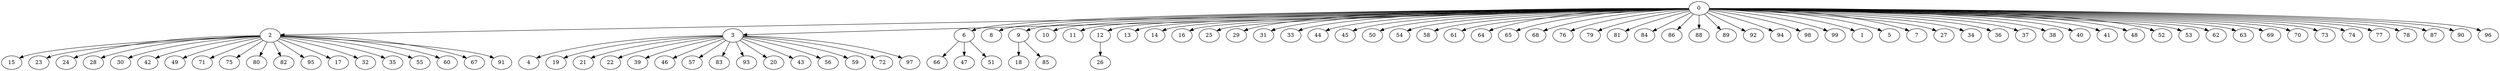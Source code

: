 digraph {
	0 [label=0]
	2 [label=2]
	3 [label=3]
	6 [label=6]
	8 [label=8]
	9 [label=9]
	10 [label=10]
	11 [label=11]
	12 [label=12]
	13 [label=13]
	14 [label=14]
	16 [label=16]
	25 [label=25]
	29 [label=29]
	31 [label=31]
	33 [label=33]
	44 [label=44]
	45 [label=45]
	50 [label=50]
	54 [label=54]
	58 [label=58]
	61 [label=61]
	64 [label=64]
	65 [label=65]
	68 [label=68]
	76 [label=76]
	79 [label=79]
	81 [label=81]
	84 [label=84]
	86 [label=86]
	88 [label=88]
	89 [label=89]
	92 [label=92]
	94 [label=94]
	98 [label=98]
	99 [label=99]
	1 [label=1]
	5 [label=5]
	7 [label=7]
	27 [label=27]
	34 [label=34]
	36 [label=36]
	37 [label=37]
	38 [label=38]
	40 [label=40]
	41 [label=41]
	48 [label=48]
	52 [label=52]
	53 [label=53]
	62 [label=62]
	63 [label=63]
	69 [label=69]
	70 [label=70]
	73 [label=73]
	74 [label=74]
	77 [label=77]
	78 [label=78]
	87 [label=87]
	90 [label=90]
	96 [label=96]
	15 [label=15]
	23 [label=23]
	24 [label=24]
	28 [label=28]
	30 [label=30]
	42 [label=42]
	49 [label=49]
	71 [label=71]
	75 [label=75]
	80 [label=80]
	82 [label=82]
	95 [label=95]
	17 [label=17]
	32 [label=32]
	35 [label=35]
	55 [label=55]
	60 [label=60]
	67 [label=67]
	91 [label=91]
	4 [label=4]
	19 [label=19]
	21 [label=21]
	22 [label=22]
	39 [label=39]
	46 [label=46]
	57 [label=57]
	83 [label=83]
	93 [label=93]
	20 [label=20]
	43 [label=43]
	56 [label=56]
	59 [label=59]
	72 [label=72]
	97 [label=97]
	66 [label=66]
	47 [label=47]
	51 [label=51]
	18 [label=18]
	85 [label=85]
	26 [label=26]
	0 -> 2
	0 -> 3
	0 -> 6
	0 -> 8
	0 -> 9
	0 -> 10
	0 -> 11
	0 -> 12
	0 -> 13
	0 -> 14
	0 -> 16
	0 -> 25
	0 -> 29
	0 -> 31
	0 -> 33
	0 -> 44
	0 -> 45
	0 -> 50
	0 -> 54
	0 -> 58
	0 -> 61
	0 -> 64
	0 -> 65
	0 -> 68
	0 -> 76
	0 -> 79
	0 -> 81
	0 -> 84
	0 -> 86
	0 -> 88
	0 -> 89
	0 -> 92
	0 -> 94
	0 -> 98
	0 -> 99
	0 -> 1
	0 -> 5
	0 -> 7
	0 -> 27
	0 -> 34
	0 -> 36
	0 -> 37
	0 -> 38
	0 -> 40
	0 -> 41
	0 -> 48
	0 -> 52
	0 -> 53
	0 -> 62
	0 -> 63
	0 -> 69
	0 -> 70
	0 -> 73
	0 -> 74
	0 -> 77
	0 -> 78
	0 -> 87
	0 -> 90
	0 -> 96
	2 -> 15
	2 -> 23
	2 -> 24
	2 -> 28
	2 -> 30
	2 -> 42
	2 -> 49
	2 -> 71
	2 -> 75
	2 -> 80
	2 -> 82
	2 -> 95
	2 -> 17
	2 -> 32
	2 -> 35
	2 -> 55
	2 -> 60
	2 -> 67
	2 -> 91
	3 -> 4
	3 -> 19
	3 -> 21
	3 -> 22
	3 -> 39
	3 -> 46
	3 -> 57
	3 -> 83
	3 -> 93
	3 -> 20
	3 -> 43
	3 -> 56
	3 -> 59
	3 -> 72
	3 -> 97
	6 -> 66
	6 -> 47
	6 -> 51
	9 -> 18
	9 -> 85
	12 -> 26
}
